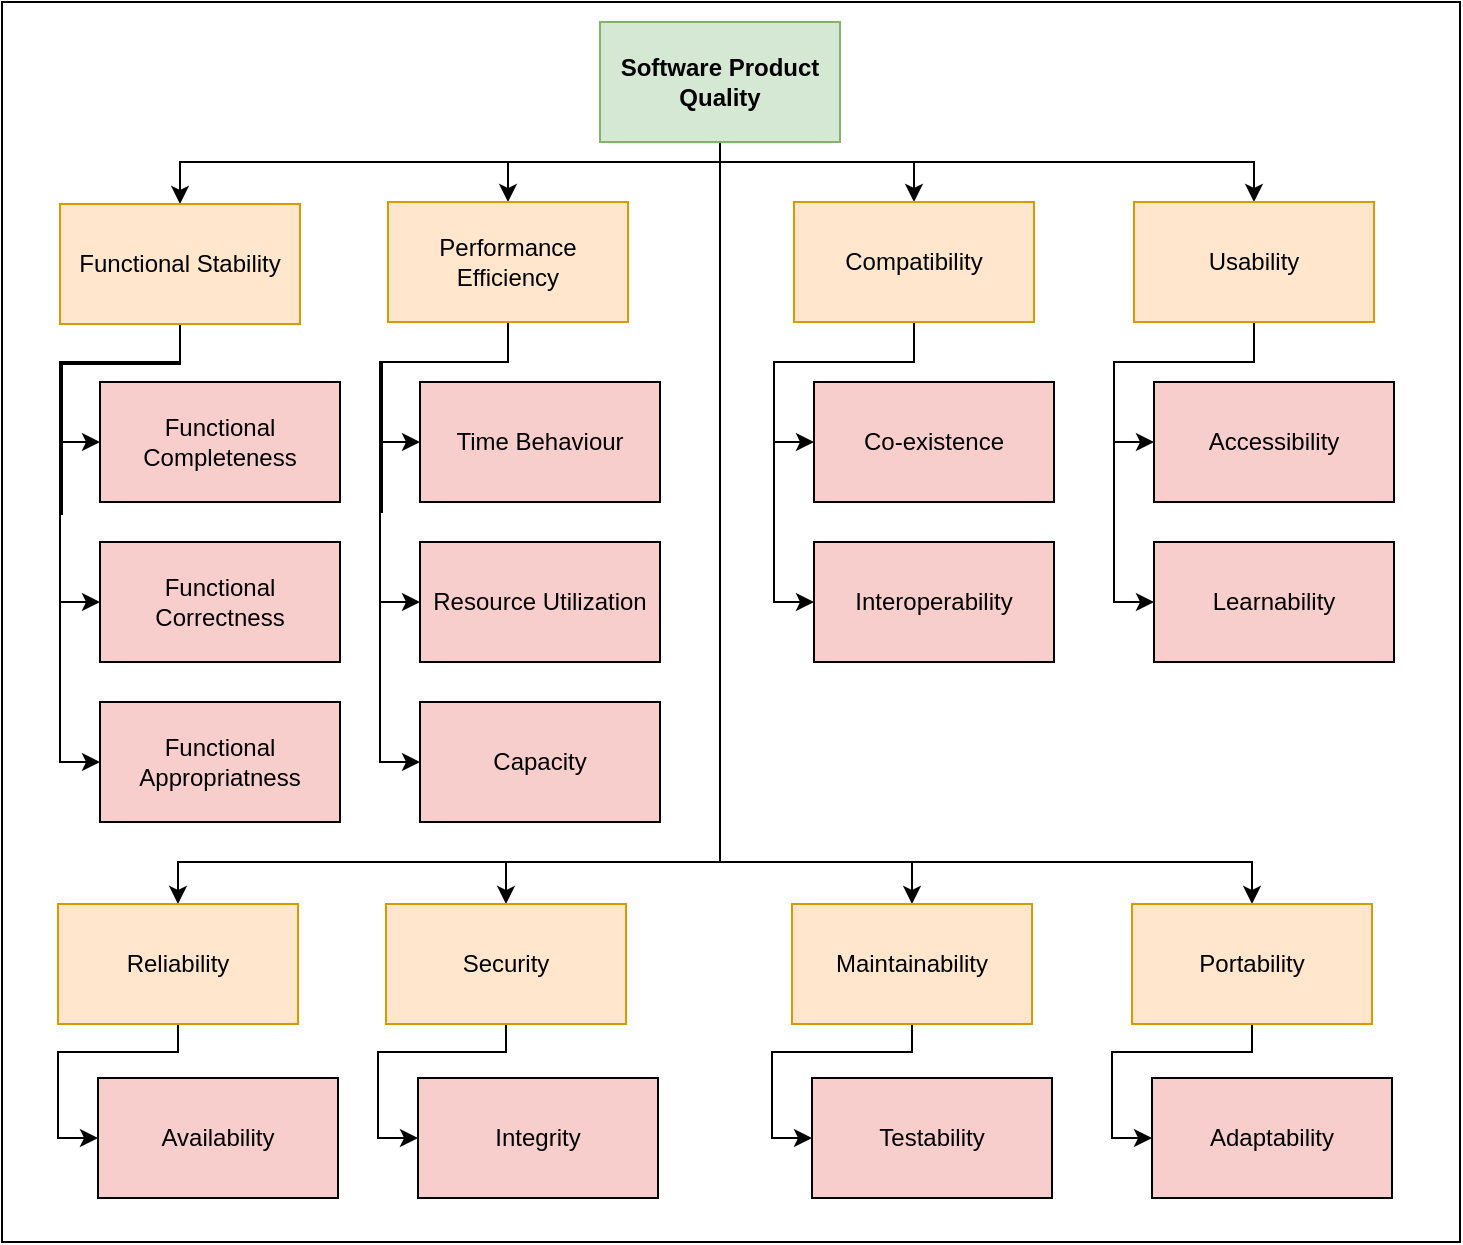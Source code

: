 <mxfile version="22.1.3" type="device">
  <diagram name="Seite-1" id="AI3WwMv_p7Rr0aOn4IvB">
    <mxGraphModel dx="1389" dy="767" grid="1" gridSize="10" guides="1" tooltips="1" connect="1" arrows="1" fold="1" page="1" pageScale="1" pageWidth="827" pageHeight="1169" math="0" shadow="0">
      <root>
        <mxCell id="0" />
        <mxCell id="1" parent="0" />
        <mxCell id="KRjjYZ1IHPwtd9uW-2P0-2" value="" style="rounded=0;whiteSpace=wrap;html=1;" vertex="1" parent="1">
          <mxGeometry x="140" y="60" width="729" height="620" as="geometry" />
        </mxCell>
        <mxCell id="KRjjYZ1IHPwtd9uW-2P0-44" style="edgeStyle=orthogonalEdgeStyle;rounded=0;orthogonalLoop=1;jettySize=auto;html=1;entryX=0.5;entryY=0;entryDx=0;entryDy=0;" edge="1" parent="1" source="KRjjYZ1IHPwtd9uW-2P0-3" target="KRjjYZ1IHPwtd9uW-2P0-9">
          <mxGeometry relative="1" as="geometry">
            <Array as="points">
              <mxPoint x="499" y="490" />
              <mxPoint x="392" y="490" />
            </Array>
          </mxGeometry>
        </mxCell>
        <mxCell id="KRjjYZ1IHPwtd9uW-2P0-45" style="edgeStyle=orthogonalEdgeStyle;rounded=0;orthogonalLoop=1;jettySize=auto;html=1;" edge="1" parent="1" source="KRjjYZ1IHPwtd9uW-2P0-3" target="KRjjYZ1IHPwtd9uW-2P0-5">
          <mxGeometry relative="1" as="geometry">
            <Array as="points">
              <mxPoint x="499" y="140" />
              <mxPoint x="393" y="140" />
            </Array>
          </mxGeometry>
        </mxCell>
        <mxCell id="KRjjYZ1IHPwtd9uW-2P0-46" style="edgeStyle=orthogonalEdgeStyle;rounded=0;orthogonalLoop=1;jettySize=auto;html=1;" edge="1" parent="1" source="KRjjYZ1IHPwtd9uW-2P0-3" target="KRjjYZ1IHPwtd9uW-2P0-4">
          <mxGeometry relative="1" as="geometry">
            <Array as="points">
              <mxPoint x="499" y="140" />
              <mxPoint x="229" y="140" />
            </Array>
          </mxGeometry>
        </mxCell>
        <mxCell id="KRjjYZ1IHPwtd9uW-2P0-47" style="edgeStyle=orthogonalEdgeStyle;rounded=0;orthogonalLoop=1;jettySize=auto;html=1;entryX=0.5;entryY=0;entryDx=0;entryDy=0;" edge="1" parent="1" source="KRjjYZ1IHPwtd9uW-2P0-3" target="KRjjYZ1IHPwtd9uW-2P0-6">
          <mxGeometry relative="1" as="geometry">
            <Array as="points">
              <mxPoint x="499" y="140" />
              <mxPoint x="596" y="140" />
            </Array>
          </mxGeometry>
        </mxCell>
        <mxCell id="KRjjYZ1IHPwtd9uW-2P0-48" style="edgeStyle=orthogonalEdgeStyle;rounded=0;orthogonalLoop=1;jettySize=auto;html=1;" edge="1" parent="1" source="KRjjYZ1IHPwtd9uW-2P0-3" target="KRjjYZ1IHPwtd9uW-2P0-7">
          <mxGeometry relative="1" as="geometry">
            <Array as="points">
              <mxPoint x="499" y="140" />
              <mxPoint x="766" y="140" />
            </Array>
          </mxGeometry>
        </mxCell>
        <mxCell id="KRjjYZ1IHPwtd9uW-2P0-49" style="edgeStyle=orthogonalEdgeStyle;rounded=0;orthogonalLoop=1;jettySize=auto;html=1;entryX=0.5;entryY=0;entryDx=0;entryDy=0;" edge="1" parent="1" source="KRjjYZ1IHPwtd9uW-2P0-3" target="KRjjYZ1IHPwtd9uW-2P0-10">
          <mxGeometry relative="1" as="geometry">
            <Array as="points">
              <mxPoint x="499" y="490" />
              <mxPoint x="595" y="490" />
            </Array>
          </mxGeometry>
        </mxCell>
        <mxCell id="KRjjYZ1IHPwtd9uW-2P0-50" style="edgeStyle=orthogonalEdgeStyle;rounded=0;orthogonalLoop=1;jettySize=auto;html=1;entryX=0.5;entryY=0;entryDx=0;entryDy=0;" edge="1" parent="1" source="KRjjYZ1IHPwtd9uW-2P0-3" target="KRjjYZ1IHPwtd9uW-2P0-11">
          <mxGeometry relative="1" as="geometry">
            <Array as="points">
              <mxPoint x="499" y="490" />
              <mxPoint x="765" y="490" />
            </Array>
          </mxGeometry>
        </mxCell>
        <mxCell id="KRjjYZ1IHPwtd9uW-2P0-64" style="edgeStyle=orthogonalEdgeStyle;rounded=0;orthogonalLoop=1;jettySize=auto;html=1;entryX=0.5;entryY=0;entryDx=0;entryDy=0;" edge="1" parent="1" source="KRjjYZ1IHPwtd9uW-2P0-3" target="KRjjYZ1IHPwtd9uW-2P0-8">
          <mxGeometry relative="1" as="geometry">
            <Array as="points">
              <mxPoint x="499" y="490" />
              <mxPoint x="228" y="490" />
            </Array>
          </mxGeometry>
        </mxCell>
        <mxCell id="KRjjYZ1IHPwtd9uW-2P0-3" value="Software Product Quality" style="rounded=0;whiteSpace=wrap;html=1;fillColor=#d5e8d4;strokeColor=#82b366;fontStyle=1" vertex="1" parent="1">
          <mxGeometry x="439" y="70" width="120" height="60" as="geometry" />
        </mxCell>
        <mxCell id="KRjjYZ1IHPwtd9uW-2P0-57" style="edgeStyle=orthogonalEdgeStyle;rounded=0;orthogonalLoop=1;jettySize=auto;html=1;entryX=0;entryY=0.5;entryDx=0;entryDy=0;" edge="1" parent="1" source="KRjjYZ1IHPwtd9uW-2P0-4" target="KRjjYZ1IHPwtd9uW-2P0-14">
          <mxGeometry relative="1" as="geometry" />
        </mxCell>
        <mxCell id="KRjjYZ1IHPwtd9uW-2P0-58" style="edgeStyle=orthogonalEdgeStyle;rounded=0;orthogonalLoop=1;jettySize=auto;html=1;entryX=0;entryY=0.5;entryDx=0;entryDy=0;exitX=0.5;exitY=1;exitDx=0;exitDy=0;" edge="1" parent="1" source="KRjjYZ1IHPwtd9uW-2P0-4" target="KRjjYZ1IHPwtd9uW-2P0-15">
          <mxGeometry relative="1" as="geometry">
            <Array as="points">
              <mxPoint x="229" y="240" />
              <mxPoint x="169" y="240" />
              <mxPoint x="169" y="360" />
            </Array>
          </mxGeometry>
        </mxCell>
        <mxCell id="KRjjYZ1IHPwtd9uW-2P0-59" style="edgeStyle=orthogonalEdgeStyle;rounded=0;orthogonalLoop=1;jettySize=auto;html=1;entryX=0;entryY=0.5;entryDx=0;entryDy=0;exitX=0.5;exitY=1;exitDx=0;exitDy=0;" edge="1" parent="1" source="KRjjYZ1IHPwtd9uW-2P0-4" target="KRjjYZ1IHPwtd9uW-2P0-19">
          <mxGeometry relative="1" as="geometry">
            <mxPoint x="220" y="240" as="sourcePoint" />
            <Array as="points">
              <mxPoint x="229" y="240" />
              <mxPoint x="170" y="240" />
              <mxPoint x="170" y="316" />
              <mxPoint x="169" y="316" />
              <mxPoint x="169" y="440" />
            </Array>
          </mxGeometry>
        </mxCell>
        <mxCell id="KRjjYZ1IHPwtd9uW-2P0-4" value="Functional Stability" style="rounded=0;whiteSpace=wrap;html=1;align=center;fillColor=#FFE6CC;strokeColor=#d79b00;" vertex="1" parent="1">
          <mxGeometry x="169" y="161" width="120" height="60" as="geometry" />
        </mxCell>
        <mxCell id="KRjjYZ1IHPwtd9uW-2P0-60" style="edgeStyle=orthogonalEdgeStyle;rounded=0;orthogonalLoop=1;jettySize=auto;html=1;entryX=0;entryY=0.5;entryDx=0;entryDy=0;" edge="1" parent="1" source="KRjjYZ1IHPwtd9uW-2P0-5" target="KRjjYZ1IHPwtd9uW-2P0-16">
          <mxGeometry relative="1" as="geometry" />
        </mxCell>
        <mxCell id="KRjjYZ1IHPwtd9uW-2P0-61" style="edgeStyle=orthogonalEdgeStyle;rounded=0;orthogonalLoop=1;jettySize=auto;html=1;entryX=0;entryY=0.5;entryDx=0;entryDy=0;" edge="1" parent="1" source="KRjjYZ1IHPwtd9uW-2P0-5" target="KRjjYZ1IHPwtd9uW-2P0-17">
          <mxGeometry relative="1" as="geometry">
            <Array as="points">
              <mxPoint x="393" y="240" />
              <mxPoint x="329" y="240" />
              <mxPoint x="329" y="360" />
            </Array>
          </mxGeometry>
        </mxCell>
        <mxCell id="KRjjYZ1IHPwtd9uW-2P0-62" style="edgeStyle=orthogonalEdgeStyle;rounded=0;orthogonalLoop=1;jettySize=auto;html=1;entryX=0;entryY=0.5;entryDx=0;entryDy=0;exitX=0.5;exitY=1;exitDx=0;exitDy=0;" edge="1" parent="1" source="KRjjYZ1IHPwtd9uW-2P0-5" target="KRjjYZ1IHPwtd9uW-2P0-18">
          <mxGeometry relative="1" as="geometry">
            <Array as="points">
              <mxPoint x="393" y="240" />
              <mxPoint x="330" y="240" />
              <mxPoint x="330" y="315" />
              <mxPoint x="329" y="315" />
              <mxPoint x="329" y="440" />
            </Array>
          </mxGeometry>
        </mxCell>
        <mxCell id="KRjjYZ1IHPwtd9uW-2P0-5" value="Performance Efficiency" style="rounded=0;whiteSpace=wrap;html=1;fillColor=#ffe6cc;strokeColor=#d79b00;" vertex="1" parent="1">
          <mxGeometry x="333" y="160" width="120" height="60" as="geometry" />
        </mxCell>
        <mxCell id="KRjjYZ1IHPwtd9uW-2P0-52" style="edgeStyle=orthogonalEdgeStyle;rounded=0;orthogonalLoop=1;jettySize=auto;html=1;entryX=0;entryY=0.5;entryDx=0;entryDy=0;" edge="1" parent="1" source="KRjjYZ1IHPwtd9uW-2P0-6" target="KRjjYZ1IHPwtd9uW-2P0-20">
          <mxGeometry relative="1" as="geometry" />
        </mxCell>
        <mxCell id="KRjjYZ1IHPwtd9uW-2P0-53" style="edgeStyle=orthogonalEdgeStyle;rounded=0;orthogonalLoop=1;jettySize=auto;html=1;entryX=0;entryY=0.5;entryDx=0;entryDy=0;" edge="1" parent="1" source="KRjjYZ1IHPwtd9uW-2P0-6" target="KRjjYZ1IHPwtd9uW-2P0-21">
          <mxGeometry relative="1" as="geometry">
            <Array as="points">
              <mxPoint x="596" y="240" />
              <mxPoint x="526" y="240" />
              <mxPoint x="526" y="360" />
            </Array>
          </mxGeometry>
        </mxCell>
        <mxCell id="KRjjYZ1IHPwtd9uW-2P0-6" value="Compatibility" style="rounded=0;whiteSpace=wrap;html=1;fillColor=#ffe6cc;strokeColor=#d79b00;" vertex="1" parent="1">
          <mxGeometry x="536" y="160" width="120" height="60" as="geometry" />
        </mxCell>
        <mxCell id="KRjjYZ1IHPwtd9uW-2P0-54" style="edgeStyle=orthogonalEdgeStyle;rounded=0;orthogonalLoop=1;jettySize=auto;html=1;entryX=0;entryY=0.5;entryDx=0;entryDy=0;" edge="1" parent="1" source="KRjjYZ1IHPwtd9uW-2P0-7" target="KRjjYZ1IHPwtd9uW-2P0-22">
          <mxGeometry relative="1" as="geometry" />
        </mxCell>
        <mxCell id="KRjjYZ1IHPwtd9uW-2P0-55" style="edgeStyle=orthogonalEdgeStyle;rounded=0;orthogonalLoop=1;jettySize=auto;html=1;entryX=0;entryY=0.5;entryDx=0;entryDy=0;" edge="1" parent="1" source="KRjjYZ1IHPwtd9uW-2P0-7" target="KRjjYZ1IHPwtd9uW-2P0-23">
          <mxGeometry relative="1" as="geometry">
            <Array as="points">
              <mxPoint x="766" y="240" />
              <mxPoint x="696" y="240" />
              <mxPoint x="696" y="360" />
            </Array>
          </mxGeometry>
        </mxCell>
        <mxCell id="KRjjYZ1IHPwtd9uW-2P0-7" value="Usability" style="rounded=0;whiteSpace=wrap;html=1;fillColor=#ffe6cc;strokeColor=#d79b00;" vertex="1" parent="1">
          <mxGeometry x="706" y="160" width="120" height="60" as="geometry" />
        </mxCell>
        <mxCell id="KRjjYZ1IHPwtd9uW-2P0-66" style="edgeStyle=orthogonalEdgeStyle;rounded=0;orthogonalLoop=1;jettySize=auto;html=1;entryX=0;entryY=0.5;entryDx=0;entryDy=0;" edge="1" parent="1" source="KRjjYZ1IHPwtd9uW-2P0-8" target="KRjjYZ1IHPwtd9uW-2P0-25">
          <mxGeometry relative="1" as="geometry">
            <Array as="points">
              <mxPoint x="228" y="585" />
              <mxPoint x="168" y="585" />
              <mxPoint x="168" y="628" />
            </Array>
          </mxGeometry>
        </mxCell>
        <mxCell id="KRjjYZ1IHPwtd9uW-2P0-8" value="Reliability" style="rounded=0;whiteSpace=wrap;html=1;fillColor=#ffe6cc;strokeColor=#d79b00;" vertex="1" parent="1">
          <mxGeometry x="168" y="511" width="120" height="60" as="geometry" />
        </mxCell>
        <mxCell id="KRjjYZ1IHPwtd9uW-2P0-69" style="edgeStyle=orthogonalEdgeStyle;rounded=0;orthogonalLoop=1;jettySize=auto;html=1;entryX=0;entryY=0.5;entryDx=0;entryDy=0;" edge="1" parent="1" source="KRjjYZ1IHPwtd9uW-2P0-9" target="KRjjYZ1IHPwtd9uW-2P0-28">
          <mxGeometry relative="1" as="geometry">
            <Array as="points">
              <mxPoint x="392" y="585" />
              <mxPoint x="328" y="585" />
              <mxPoint x="328" y="628" />
            </Array>
          </mxGeometry>
        </mxCell>
        <mxCell id="KRjjYZ1IHPwtd9uW-2P0-9" value="Security" style="rounded=0;whiteSpace=wrap;html=1;fillColor=#ffe6cc;strokeColor=#d79b00;" vertex="1" parent="1">
          <mxGeometry x="332" y="511" width="120" height="60" as="geometry" />
        </mxCell>
        <mxCell id="KRjjYZ1IHPwtd9uW-2P0-72" style="edgeStyle=orthogonalEdgeStyle;rounded=0;orthogonalLoop=1;jettySize=auto;html=1;entryX=0;entryY=0.5;entryDx=0;entryDy=0;" edge="1" parent="1" source="KRjjYZ1IHPwtd9uW-2P0-10" target="KRjjYZ1IHPwtd9uW-2P0-31">
          <mxGeometry relative="1" as="geometry">
            <Array as="points">
              <mxPoint x="595" y="585" />
              <mxPoint x="525" y="585" />
              <mxPoint x="525" y="628" />
            </Array>
          </mxGeometry>
        </mxCell>
        <mxCell id="KRjjYZ1IHPwtd9uW-2P0-10" value="Maintainability" style="rounded=0;whiteSpace=wrap;html=1;fillColor=#ffe6cc;strokeColor=#d79b00;" vertex="1" parent="1">
          <mxGeometry x="535" y="511" width="120" height="60" as="geometry" />
        </mxCell>
        <mxCell id="KRjjYZ1IHPwtd9uW-2P0-14" value="Functional Completeness" style="rounded=0;whiteSpace=wrap;html=1;align=center;fillColor=#F8CECC;" vertex="1" parent="1">
          <mxGeometry x="189" y="250" width="120" height="60" as="geometry" />
        </mxCell>
        <mxCell id="KRjjYZ1IHPwtd9uW-2P0-15" value="Functional Correctness" style="rounded=0;whiteSpace=wrap;html=1;align=center;fillColor=#F8CECC;" vertex="1" parent="1">
          <mxGeometry x="189" y="330" width="120" height="60" as="geometry" />
        </mxCell>
        <mxCell id="KRjjYZ1IHPwtd9uW-2P0-16" value="Time Behaviour" style="rounded=0;whiteSpace=wrap;html=1;align=center;fillColor=#F8CECC;" vertex="1" parent="1">
          <mxGeometry x="349" y="250" width="120" height="60" as="geometry" />
        </mxCell>
        <mxCell id="KRjjYZ1IHPwtd9uW-2P0-17" value="Resource Utilization" style="rounded=0;whiteSpace=wrap;html=1;align=center;fillColor=#F8CECC;" vertex="1" parent="1">
          <mxGeometry x="349" y="330" width="120" height="60" as="geometry" />
        </mxCell>
        <mxCell id="KRjjYZ1IHPwtd9uW-2P0-18" value="Capacity" style="rounded=0;whiteSpace=wrap;html=1;align=center;fillColor=#F8CECC;" vertex="1" parent="1">
          <mxGeometry x="349" y="410" width="120" height="60" as="geometry" />
        </mxCell>
        <mxCell id="KRjjYZ1IHPwtd9uW-2P0-19" value="Functional Appropriatness" style="rounded=0;whiteSpace=wrap;html=1;align=center;fillColor=#F8CECC;" vertex="1" parent="1">
          <mxGeometry x="189" y="410" width="120" height="60" as="geometry" />
        </mxCell>
        <mxCell id="KRjjYZ1IHPwtd9uW-2P0-20" value="Co-existence" style="rounded=0;whiteSpace=wrap;html=1;align=center;fillColor=#F8CECC;" vertex="1" parent="1">
          <mxGeometry x="546" y="250" width="120" height="60" as="geometry" />
        </mxCell>
        <mxCell id="KRjjYZ1IHPwtd9uW-2P0-21" value="Interoperability" style="rounded=0;whiteSpace=wrap;html=1;align=center;fillColor=#F8CECC;" vertex="1" parent="1">
          <mxGeometry x="546" y="330" width="120" height="60" as="geometry" />
        </mxCell>
        <mxCell id="KRjjYZ1IHPwtd9uW-2P0-22" value="Accessibility" style="rounded=0;whiteSpace=wrap;html=1;align=center;fillColor=#F8CECC;" vertex="1" parent="1">
          <mxGeometry x="716" y="250" width="120" height="60" as="geometry" />
        </mxCell>
        <mxCell id="KRjjYZ1IHPwtd9uW-2P0-23" value="Learnability" style="rounded=0;whiteSpace=wrap;html=1;align=center;fillColor=#F8CECC;" vertex="1" parent="1">
          <mxGeometry x="716" y="330" width="120" height="60" as="geometry" />
        </mxCell>
        <mxCell id="KRjjYZ1IHPwtd9uW-2P0-25" value="Availability" style="rounded=0;whiteSpace=wrap;html=1;align=center;fillColor=#F8CECC;" vertex="1" parent="1">
          <mxGeometry x="188" y="598" width="120" height="60" as="geometry" />
        </mxCell>
        <mxCell id="KRjjYZ1IHPwtd9uW-2P0-28" value="Integrity" style="rounded=0;whiteSpace=wrap;html=1;align=center;fillColor=#F8CECC;" vertex="1" parent="1">
          <mxGeometry x="348" y="598" width="120" height="60" as="geometry" />
        </mxCell>
        <mxCell id="KRjjYZ1IHPwtd9uW-2P0-31" value="Testability" style="rounded=0;whiteSpace=wrap;html=1;align=center;fillColor=#F8CECC;" vertex="1" parent="1">
          <mxGeometry x="545" y="598" width="120" height="60" as="geometry" />
        </mxCell>
        <mxCell id="KRjjYZ1IHPwtd9uW-2P0-35" value="Adaptability" style="rounded=0;whiteSpace=wrap;html=1;align=center;fillColor=#F8CECC;" vertex="1" parent="1">
          <mxGeometry x="715" y="598" width="120" height="60" as="geometry" />
        </mxCell>
        <mxCell id="KRjjYZ1IHPwtd9uW-2P0-75" style="edgeStyle=orthogonalEdgeStyle;rounded=0;orthogonalLoop=1;jettySize=auto;html=1;entryX=0;entryY=0.5;entryDx=0;entryDy=0;" edge="1" parent="1" source="KRjjYZ1IHPwtd9uW-2P0-11" target="KRjjYZ1IHPwtd9uW-2P0-35">
          <mxGeometry relative="1" as="geometry">
            <Array as="points">
              <mxPoint x="765" y="585" />
              <mxPoint x="695" y="585" />
              <mxPoint x="695" y="628" />
            </Array>
          </mxGeometry>
        </mxCell>
        <mxCell id="KRjjYZ1IHPwtd9uW-2P0-11" value="Portability" style="rounded=0;whiteSpace=wrap;html=1;fillColor=#ffe6cc;strokeColor=#d79b00;" vertex="1" parent="1">
          <mxGeometry x="705" y="511" width="120" height="60" as="geometry" />
        </mxCell>
      </root>
    </mxGraphModel>
  </diagram>
</mxfile>
